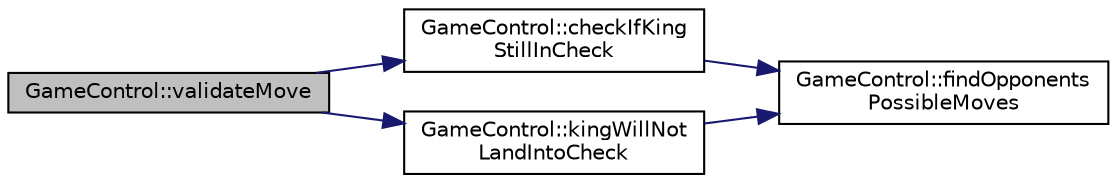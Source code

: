 digraph "GameControl::validateMove"
{
 // LATEX_PDF_SIZE
  edge [fontname="Helvetica",fontsize="10",labelfontname="Helvetica",labelfontsize="10"];
  node [fontname="Helvetica",fontsize="10",shape=record];
  rankdir="LR";
  Node1 [label="GameControl::validateMove",height=0.2,width=0.4,color="black", fillcolor="grey75", style="filled", fontcolor="black",tooltip=" "];
  Node1 -> Node2 [color="midnightblue",fontsize="10",style="solid",fontname="Helvetica"];
  Node2 [label="GameControl::checkIfKing\lStillInCheck",height=0.2,width=0.4,color="black", fillcolor="white", style="filled",URL="$classGameControl.html#a39241d38bd3d5dd3a159221b2fdfe6fb",tooltip=" "];
  Node2 -> Node3 [color="midnightblue",fontsize="10",style="solid",fontname="Helvetica"];
  Node3 [label="GameControl::findOpponents\lPossibleMoves",height=0.2,width=0.4,color="black", fillcolor="white", style="filled",URL="$classGameControl.html#ac0cc19758e3eda05b3a06c4c10fd8990",tooltip=" "];
  Node1 -> Node4 [color="midnightblue",fontsize="10",style="solid",fontname="Helvetica"];
  Node4 [label="GameControl::kingWillNot\lLandIntoCheck",height=0.2,width=0.4,color="black", fillcolor="white", style="filled",URL="$classGameControl.html#a4b99a501a7e74823a89177ab92c790a7",tooltip=" "];
  Node4 -> Node3 [color="midnightblue",fontsize="10",style="solid",fontname="Helvetica"];
}
